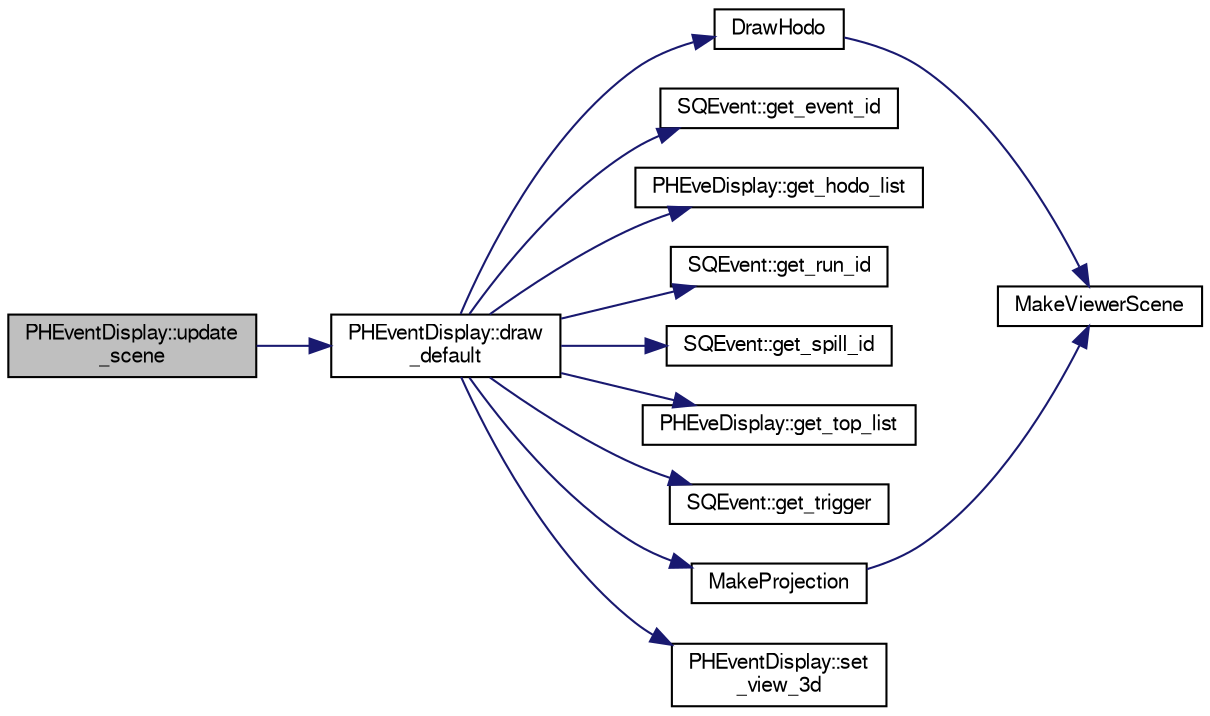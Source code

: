 digraph "PHEventDisplay::update_scene"
{
  bgcolor="transparent";
  edge [fontname="FreeSans",fontsize="10",labelfontname="FreeSans",labelfontsize="10"];
  node [fontname="FreeSans",fontsize="10",shape=record];
  rankdir="LR";
  Node1 [label="PHEventDisplay::update\l_scene",height=0.2,width=0.4,color="black", fillcolor="grey75", style="filled" fontcolor="black"];
  Node1 -> Node2 [color="midnightblue",fontsize="10",style="solid",fontname="FreeSans"];
  Node2 [label="PHEventDisplay::draw\l_default",height=0.2,width=0.4,color="black",URL="$d1/dce/classPHEventDisplay.html#a9c699447114eee782d4e6b47d2e66bca"];
  Node2 -> Node3 [color="midnightblue",fontsize="10",style="solid",fontname="FreeSans"];
  Node3 [label="DrawHodo",height=0.2,width=0.4,color="black",URL="$d4/d55/PHEventDisplay_8cxx.html#af8cee52e398541440107db4967aa7cf1"];
  Node3 -> Node4 [color="midnightblue",fontsize="10",style="solid",fontname="FreeSans"];
  Node4 [label="MakeViewerScene",height=0.2,width=0.4,color="black",URL="$d4/d55/PHEventDisplay_8cxx.html#a23e243d47d150dddfb54e402891cdef4"];
  Node2 -> Node5 [color="midnightblue",fontsize="10",style="solid",fontname="FreeSans"];
  Node5 [label="SQEvent::get_event_id",height=0.2,width=0.4,color="black",URL="$d9/dd7/classSQEvent.html#ae99eb349fe38c0a3e655cadeecb8772a"];
  Node2 -> Node6 [color="midnightblue",fontsize="10",style="solid",fontname="FreeSans"];
  Node6 [label="PHEveDisplay::get_hodo_list",height=0.2,width=0.4,color="black",URL="$df/d41/classPHEveDisplay.html#a29b39f28a7b5763d4f6da51cdeada3af"];
  Node2 -> Node7 [color="midnightblue",fontsize="10",style="solid",fontname="FreeSans"];
  Node7 [label="SQEvent::get_run_id",height=0.2,width=0.4,color="black",URL="$d9/dd7/classSQEvent.html#a392d15330793852b00fa9bc842604dca"];
  Node2 -> Node8 [color="midnightblue",fontsize="10",style="solid",fontname="FreeSans"];
  Node8 [label="SQEvent::get_spill_id",height=0.2,width=0.4,color="black",URL="$d9/dd7/classSQEvent.html#ac6da8f0b44b8858c40d7e4ec97fe0680"];
  Node2 -> Node9 [color="midnightblue",fontsize="10",style="solid",fontname="FreeSans"];
  Node9 [label="PHEveDisplay::get_top_list",height=0.2,width=0.4,color="black",URL="$df/d41/classPHEveDisplay.html#a67b80092affe76ad2d4733a167f5f54f"];
  Node2 -> Node10 [color="midnightblue",fontsize="10",style="solid",fontname="FreeSans"];
  Node10 [label="SQEvent::get_trigger",height=0.2,width=0.4,color="black",URL="$d9/dd7/classSQEvent.html#a7965e4398ca4e41dc4133a958b3caa29"];
  Node2 -> Node11 [color="midnightblue",fontsize="10",style="solid",fontname="FreeSans"];
  Node11 [label="MakeProjection",height=0.2,width=0.4,color="black",URL="$d4/d55/PHEventDisplay_8cxx.html#a3125e2c2773f2cb426e8f0fe3cd0da23"];
  Node11 -> Node4 [color="midnightblue",fontsize="10",style="solid",fontname="FreeSans"];
  Node2 -> Node12 [color="midnightblue",fontsize="10",style="solid",fontname="FreeSans"];
  Node12 [label="PHEventDisplay::set\l_view_3d",height=0.2,width=0.4,color="black",URL="$d1/dce/classPHEventDisplay.html#a1b3e904579bb3f3f2fa356952e5125dc"];
}
